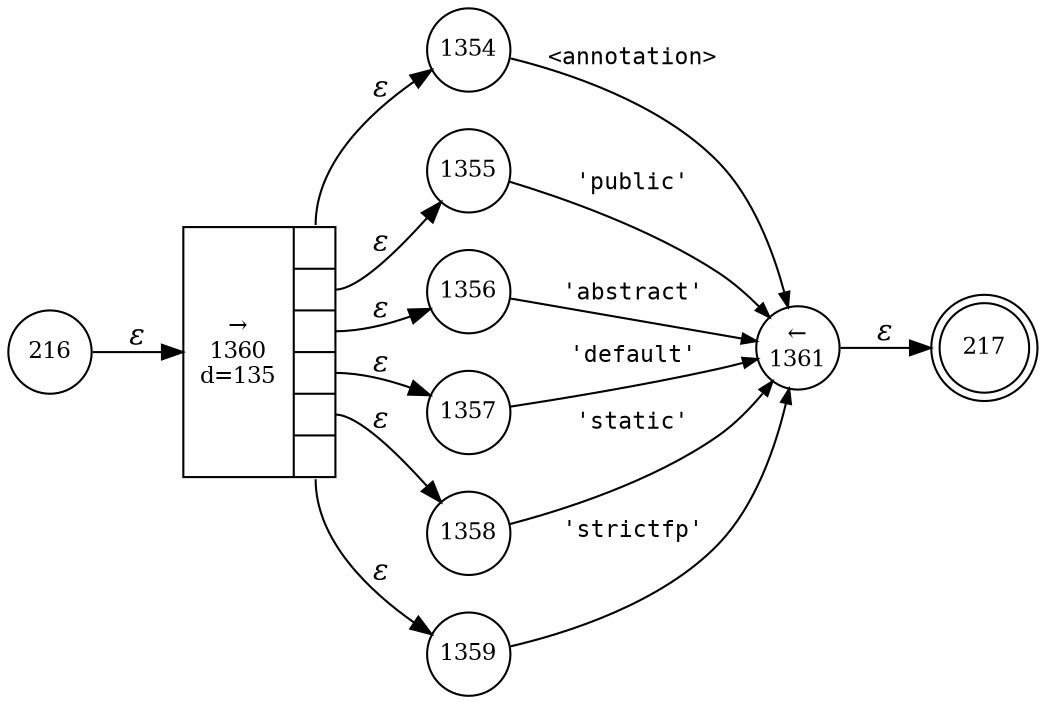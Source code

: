 digraph ATN {
rankdir=LR;
s217[fontsize=11, label="217", shape=doublecircle, fixedsize=true, width=.6];
s1360[fontsize=11,label="{&rarr;\n1360\nd=135|{<p0>|<p1>|<p2>|<p3>|<p4>|<p5>}}", shape=record, fixedsize=false, peripheries=1];
s1361[fontsize=11,label="&larr;\n1361", shape=circle, fixedsize=true, width=.55, peripheries=1];
s216[fontsize=11,label="216", shape=circle, fixedsize=true, width=.55, peripheries=1];
s1354[fontsize=11,label="1354", shape=circle, fixedsize=true, width=.55, peripheries=1];
s1355[fontsize=11,label="1355", shape=circle, fixedsize=true, width=.55, peripheries=1];
s1356[fontsize=11,label="1356", shape=circle, fixedsize=true, width=.55, peripheries=1];
s1357[fontsize=11,label="1357", shape=circle, fixedsize=true, width=.55, peripheries=1];
s1358[fontsize=11,label="1358", shape=circle, fixedsize=true, width=.55, peripheries=1];
s1359[fontsize=11,label="1359", shape=circle, fixedsize=true, width=.55, peripheries=1];
s216 -> s1360 [fontname="Times-Italic", label="&epsilon;"];
s1360:p0 -> s1354 [fontname="Times-Italic", label="&epsilon;"];
s1360:p1 -> s1355 [fontname="Times-Italic", label="&epsilon;"];
s1360:p2 -> s1356 [fontname="Times-Italic", label="&epsilon;"];
s1360:p3 -> s1357 [fontname="Times-Italic", label="&epsilon;"];
s1360:p4 -> s1358 [fontname="Times-Italic", label="&epsilon;"];
s1360:p5 -> s1359 [fontname="Times-Italic", label="&epsilon;"];
s1354 -> s1361 [fontsize=11, fontname="Courier", arrowsize=.7, label = "<annotation>", arrowhead = normal];
s1355 -> s1361 [fontsize=11, fontname="Courier", arrowsize=.7, label = "'public'", arrowhead = normal];
s1356 -> s1361 [fontsize=11, fontname="Courier", arrowsize=.7, label = "'abstract'", arrowhead = normal];
s1357 -> s1361 [fontsize=11, fontname="Courier", arrowsize=.7, label = "'default'", arrowhead = normal];
s1358 -> s1361 [fontsize=11, fontname="Courier", arrowsize=.7, label = "'static'", arrowhead = normal];
s1359 -> s1361 [fontsize=11, fontname="Courier", arrowsize=.7, label = "'strictfp'", arrowhead = normal];
s1361 -> s217 [fontname="Times-Italic", label="&epsilon;"];
}